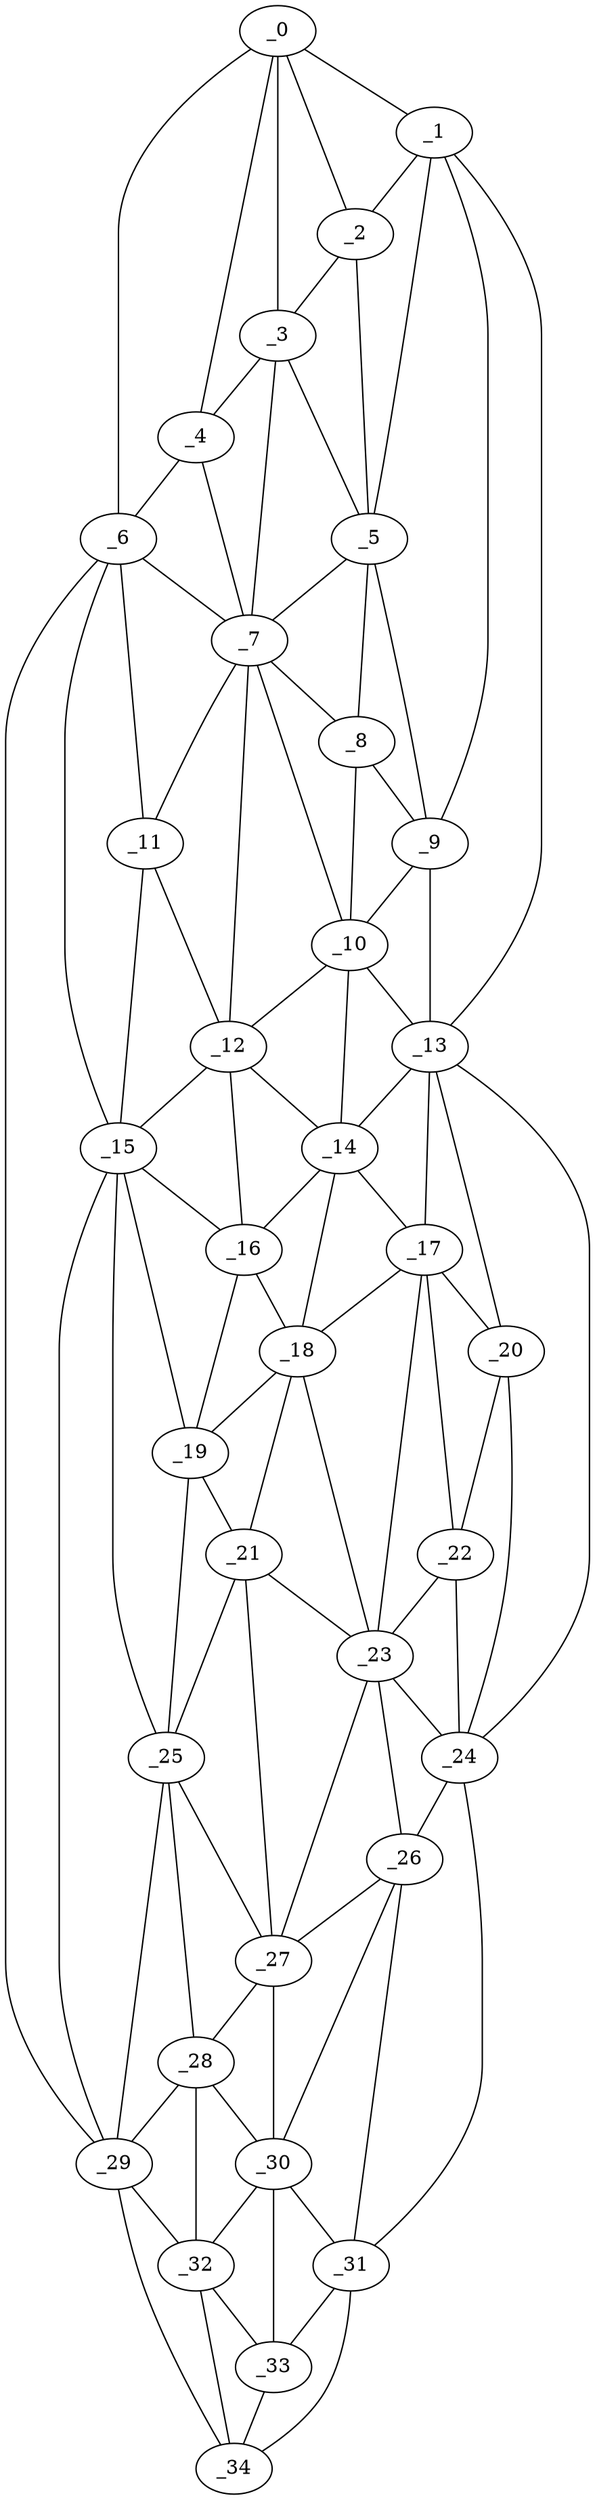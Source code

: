 graph "obj8__330.gxl" {
	_0	 [x=6,
		y=70];
	_1	 [x=8,
		y=64];
	_0 -- _1	 [valence=1];
	_2	 [x=16,
		y=66];
	_0 -- _2	 [valence=2];
	_3	 [x=22,
		y=71];
	_0 -- _3	 [valence=1];
	_4	 [x=22,
		y=80];
	_0 -- _4	 [valence=1];
	_6	 [x=34,
		y=88];
	_0 -- _6	 [valence=1];
	_1 -- _2	 [valence=2];
	_5	 [x=31,
		y=61];
	_1 -- _5	 [valence=2];
	_9	 [x=40,
		y=53];
	_1 -- _9	 [valence=2];
	_13	 [x=56,
		y=42];
	_1 -- _13	 [valence=1];
	_2 -- _3	 [valence=2];
	_2 -- _5	 [valence=2];
	_3 -- _4	 [valence=2];
	_3 -- _5	 [valence=2];
	_7	 [x=36,
		y=78];
	_3 -- _7	 [valence=2];
	_4 -- _6	 [valence=2];
	_4 -- _7	 [valence=1];
	_5 -- _7	 [valence=2];
	_8	 [x=37,
		y=61];
	_5 -- _8	 [valence=1];
	_5 -- _9	 [valence=1];
	_6 -- _7	 [valence=2];
	_11	 [x=50,
		y=81];
	_6 -- _11	 [valence=1];
	_15	 [x=60,
		y=82];
	_6 -- _15	 [valence=1];
	_29	 [x=108,
		y=74];
	_6 -- _29	 [valence=1];
	_7 -- _8	 [valence=1];
	_10	 [x=46,
		y=61];
	_7 -- _10	 [valence=2];
	_7 -- _11	 [valence=2];
	_12	 [x=52,
		y=74];
	_7 -- _12	 [valence=2];
	_8 -- _9	 [valence=2];
	_8 -- _10	 [valence=2];
	_9 -- _10	 [valence=1];
	_9 -- _13	 [valence=1];
	_10 -- _12	 [valence=1];
	_10 -- _13	 [valence=2];
	_14	 [x=58,
		y=62];
	_10 -- _14	 [valence=2];
	_11 -- _12	 [valence=2];
	_11 -- _15	 [valence=1];
	_12 -- _14	 [valence=2];
	_12 -- _15	 [valence=2];
	_16	 [x=63,
		y=69];
	_12 -- _16	 [valence=1];
	_13 -- _14	 [valence=1];
	_17	 [x=66,
		y=50];
	_13 -- _17	 [valence=2];
	_20	 [x=80,
		y=43];
	_13 -- _20	 [valence=1];
	_24	 [x=93,
		y=41];
	_13 -- _24	 [valence=1];
	_14 -- _16	 [valence=1];
	_14 -- _17	 [valence=2];
	_18	 [x=67,
		y=60];
	_14 -- _18	 [valence=2];
	_15 -- _16	 [valence=2];
	_19	 [x=78,
		y=71];
	_15 -- _19	 [valence=2];
	_25	 [x=93,
		y=75];
	_15 -- _25	 [valence=1];
	_15 -- _29	 [valence=2];
	_16 -- _18	 [valence=2];
	_16 -- _19	 [valence=1];
	_17 -- _18	 [valence=2];
	_17 -- _20	 [valence=2];
	_22	 [x=83,
		y=45];
	_17 -- _22	 [valence=2];
	_23	 [x=87,
		y=52];
	_17 -- _23	 [valence=2];
	_18 -- _19	 [valence=2];
	_21	 [x=80,
		y=67];
	_18 -- _21	 [valence=2];
	_18 -- _23	 [valence=2];
	_19 -- _21	 [valence=1];
	_19 -- _25	 [valence=1];
	_20 -- _22	 [valence=2];
	_20 -- _24	 [valence=1];
	_21 -- _23	 [valence=1];
	_21 -- _25	 [valence=2];
	_27	 [x=99,
		y=61];
	_21 -- _27	 [valence=1];
	_22 -- _23	 [valence=2];
	_22 -- _24	 [valence=2];
	_23 -- _24	 [valence=1];
	_26	 [x=98,
		y=51];
	_23 -- _26	 [valence=1];
	_23 -- _27	 [valence=2];
	_24 -- _26	 [valence=1];
	_31	 [x=116,
		y=51];
	_24 -- _31	 [valence=1];
	_25 -- _27	 [valence=2];
	_28	 [x=107,
		y=67];
	_25 -- _28	 [valence=2];
	_25 -- _29	 [valence=2];
	_26 -- _27	 [valence=2];
	_30	 [x=111,
		y=60];
	_26 -- _30	 [valence=1];
	_26 -- _31	 [valence=2];
	_27 -- _28	 [valence=2];
	_27 -- _30	 [valence=1];
	_28 -- _29	 [valence=1];
	_28 -- _30	 [valence=2];
	_32	 [x=117,
		y=67];
	_28 -- _32	 [valence=2];
	_29 -- _32	 [valence=2];
	_34	 [x=125,
		y=64];
	_29 -- _34	 [valence=1];
	_30 -- _31	 [valence=2];
	_30 -- _32	 [valence=2];
	_33	 [x=120,
		y=57];
	_30 -- _33	 [valence=2];
	_31 -- _33	 [valence=2];
	_31 -- _34	 [valence=1];
	_32 -- _33	 [valence=2];
	_32 -- _34	 [valence=1];
	_33 -- _34	 [valence=2];
}
